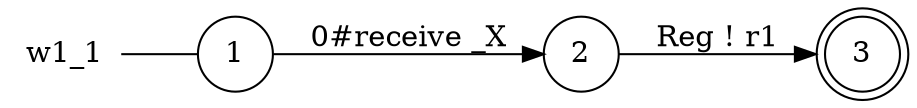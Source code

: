 digraph w1_1 {
	rankdir="LR";
	n_0 [label="w1_1", shape="plaintext"];
	n_1 [id="1", shape=circle, label="1"];
	n_0 -> n_1 [arrowhead=none];
	n_2 [id="3", shape=doublecircle, label="3"];
	n_3 [id="2", shape=circle, label="2"];

	n_1 -> n_3 [id="[$e|0]", label="0#receive _X"];
	n_3 -> n_2 [id="[$e|1]", label="Reg ! r1"];
}

